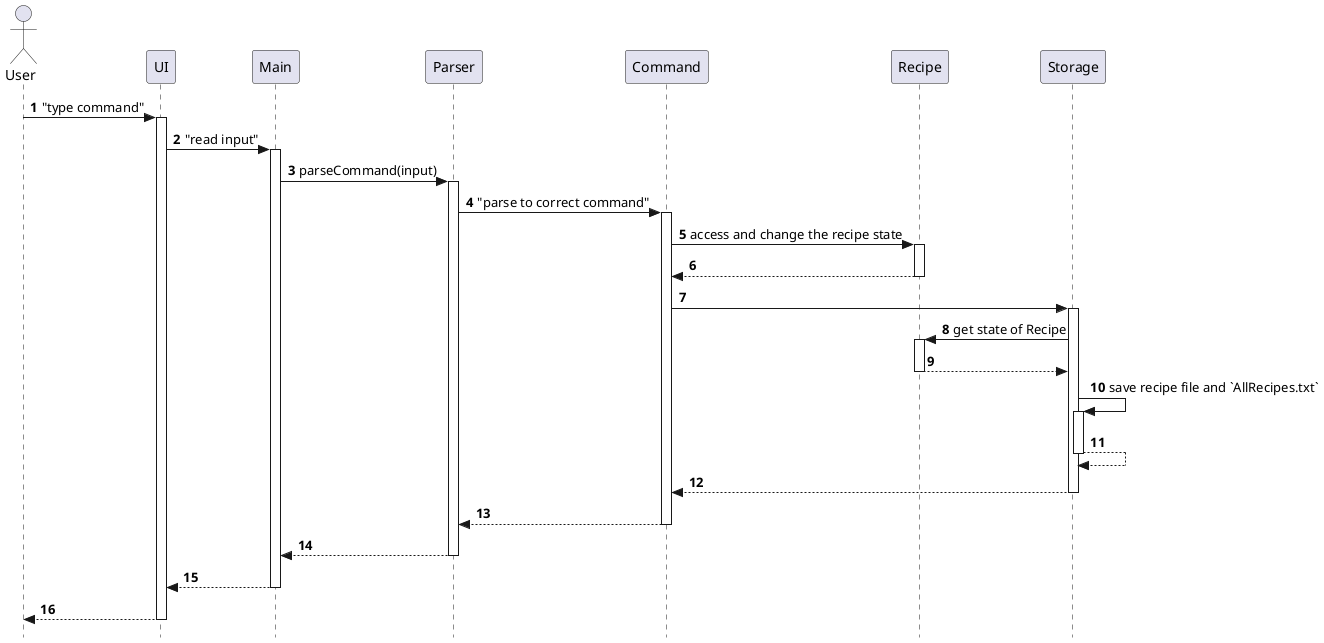 @startuml
skinparam Style strictuml
autoactivate on
autonumber

actor User
participant "UI" as ui
participant "Main" as main
participant "Parser" as parser
participant "Command" as command
participant "Recipe" as recipe
participant "Storage" as store

User -> ui: "type command"
ui -> main: "read input"
main -> parser: parseCommand(input)
parser -> command: "parse to correct command"
command -> recipe: access and change the recipe state
recipe --> command
command -> store:
store -> recipe: get state of Recipe
recipe --> store:
store -> store: save recipe file and `AllRecipes.txt`
store --> store:
store --> command:
command --> parser:
parser --> main:
main --> ui:
ui --> User:


@enduml